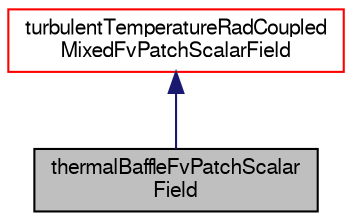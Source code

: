 digraph "thermalBaffleFvPatchScalarField"
{
  bgcolor="transparent";
  edge [fontname="FreeSans",fontsize="10",labelfontname="FreeSans",labelfontsize="10"];
  node [fontname="FreeSans",fontsize="10",shape=record];
  Node4 [label="thermalBaffleFvPatchScalar\lField",height=0.2,width=0.4,color="black", fillcolor="grey75", style="filled", fontcolor="black"];
  Node5 -> Node4 [dir="back",color="midnightblue",fontsize="10",style="solid",fontname="FreeSans"];
  Node5 [label="turbulentTemperatureRadCoupled\lMixedFvPatchScalarField",height=0.2,width=0.4,color="red",URL="$a30806.html",tooltip="Mixed boundary condition for temperature and radiation heat transfer to be used for in multiregion ca..."];
}
